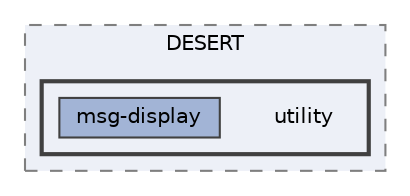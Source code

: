 digraph "utility"
{
 // LATEX_PDF_SIZE
  bgcolor="transparent";
  edge [fontname=Helvetica,fontsize=10,labelfontname=Helvetica,labelfontsize=10];
  node [fontname=Helvetica,fontsize=10,shape=box,height=0.2,width=0.4];
  compound=true
  subgraph clusterdir_e7958754c60e4a9db517b80ac9bd8bbf {
    graph [ bgcolor="#edf0f7", pencolor="grey50", label="DESERT", fontname=Helvetica,fontsize=10 style="filled,dashed", URL="dir_e7958754c60e4a9db517b80ac9bd8bbf.html",tooltip=""]
  subgraph clusterdir_a43ceb1f18007199fece73aadfe16a51 {
    graph [ bgcolor="#edf0f7", pencolor="grey25", label="", fontname=Helvetica,fontsize=10 style="filled,bold", URL="dir_a43ceb1f18007199fece73aadfe16a51.html",tooltip=""]
    dir_a43ceb1f18007199fece73aadfe16a51 [shape=plaintext, label="utility"];
  dir_04a394c81375a6b4ba99bc5a94f469b8 [label="msg-display", fillcolor="#a2b4d6", color="grey25", style="filled", URL="dir_04a394c81375a6b4ba99bc5a94f469b8.html",tooltip=""];
  }
  }
}
